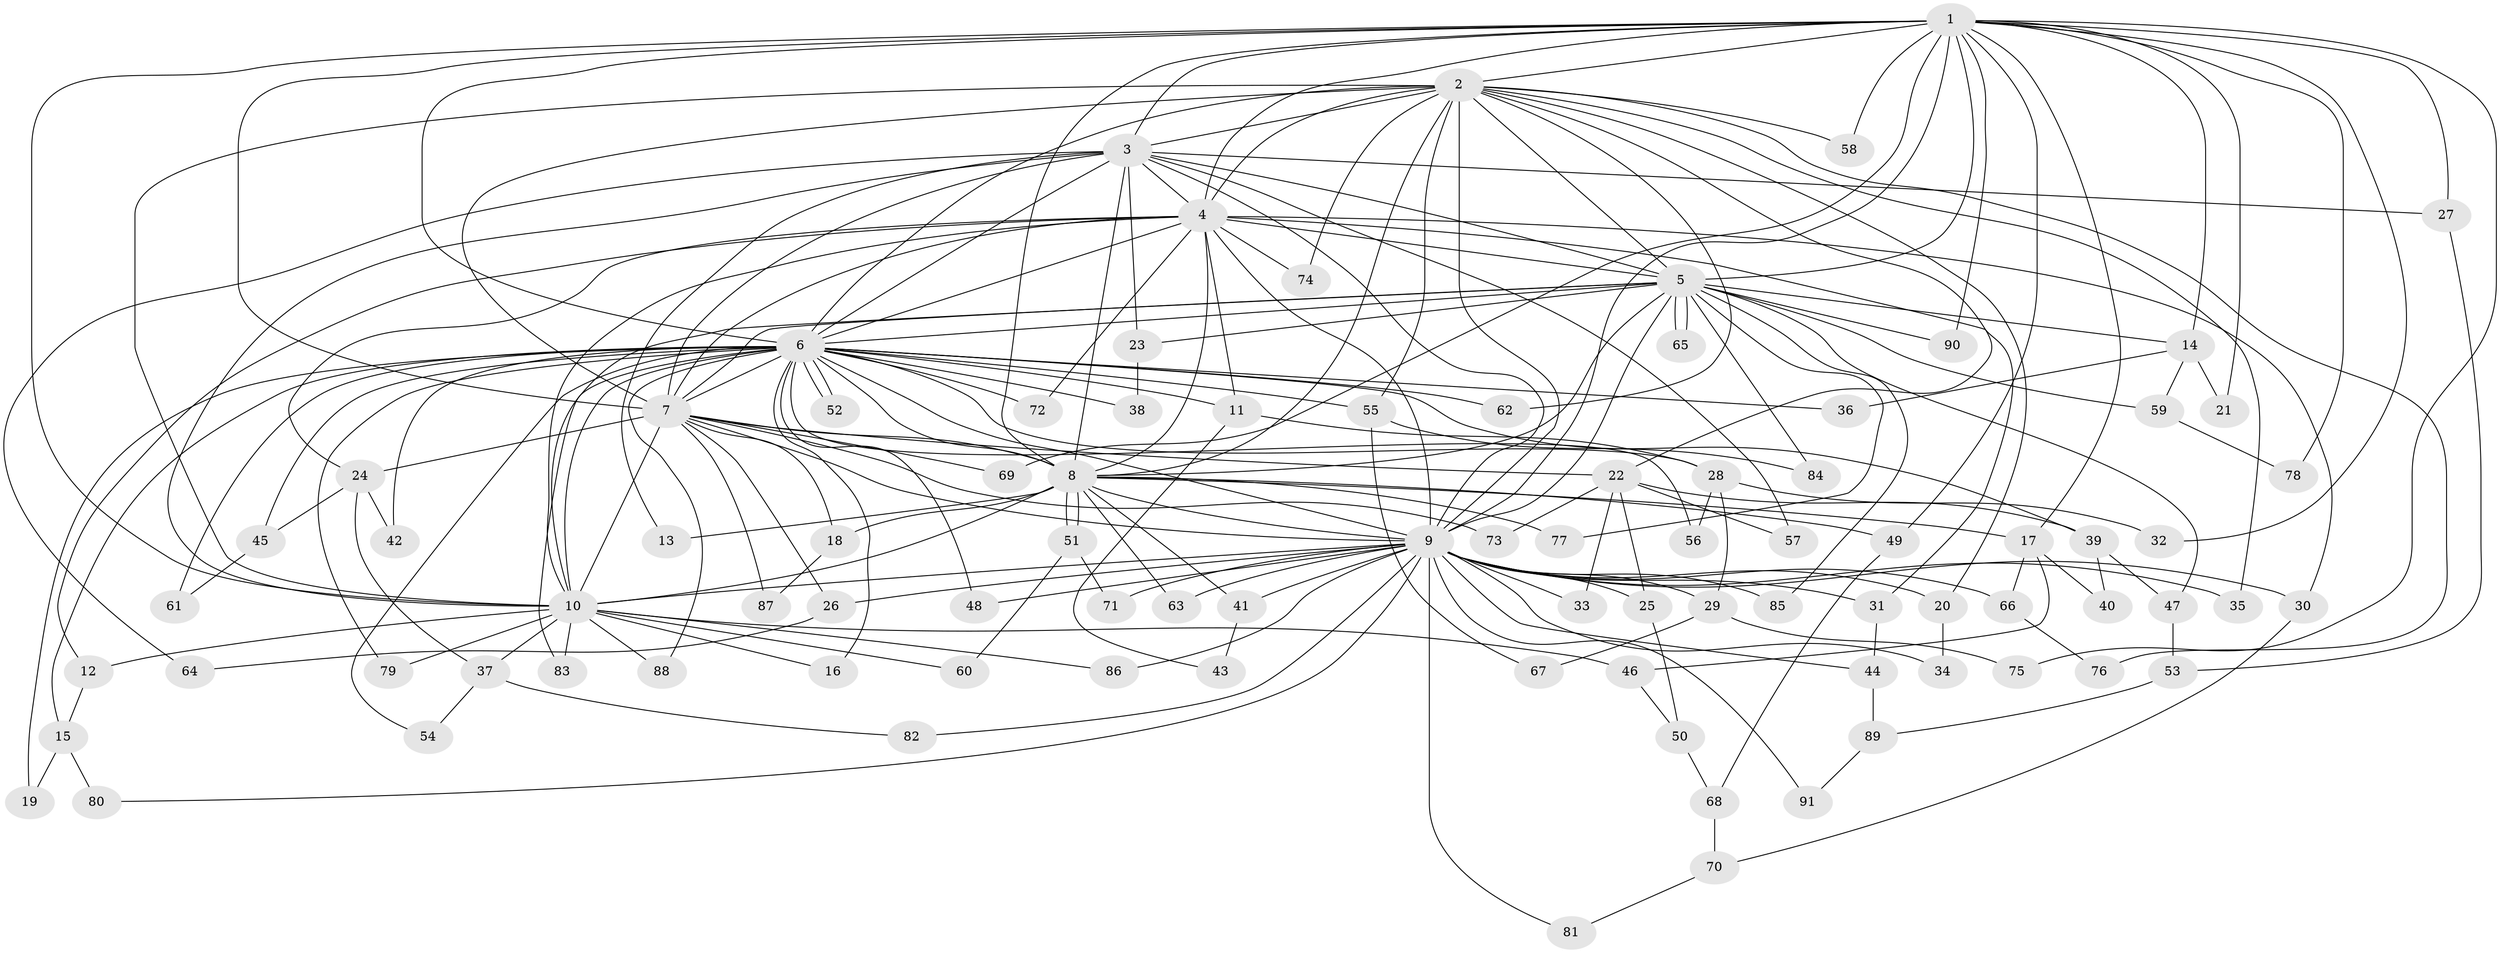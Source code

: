 // Generated by graph-tools (version 1.1) at 2025/49/03/09/25 03:49:38]
// undirected, 91 vertices, 207 edges
graph export_dot {
graph [start="1"]
  node [color=gray90,style=filled];
  1;
  2;
  3;
  4;
  5;
  6;
  7;
  8;
  9;
  10;
  11;
  12;
  13;
  14;
  15;
  16;
  17;
  18;
  19;
  20;
  21;
  22;
  23;
  24;
  25;
  26;
  27;
  28;
  29;
  30;
  31;
  32;
  33;
  34;
  35;
  36;
  37;
  38;
  39;
  40;
  41;
  42;
  43;
  44;
  45;
  46;
  47;
  48;
  49;
  50;
  51;
  52;
  53;
  54;
  55;
  56;
  57;
  58;
  59;
  60;
  61;
  62;
  63;
  64;
  65;
  66;
  67;
  68;
  69;
  70;
  71;
  72;
  73;
  74;
  75;
  76;
  77;
  78;
  79;
  80;
  81;
  82;
  83;
  84;
  85;
  86;
  87;
  88;
  89;
  90;
  91;
  1 -- 2;
  1 -- 3;
  1 -- 4;
  1 -- 5;
  1 -- 6;
  1 -- 7;
  1 -- 8;
  1 -- 9;
  1 -- 10;
  1 -- 14;
  1 -- 17;
  1 -- 21;
  1 -- 27;
  1 -- 32;
  1 -- 49;
  1 -- 58;
  1 -- 69;
  1 -- 75;
  1 -- 78;
  1 -- 90;
  2 -- 3;
  2 -- 4;
  2 -- 5;
  2 -- 6;
  2 -- 7;
  2 -- 8;
  2 -- 9;
  2 -- 10;
  2 -- 20;
  2 -- 22;
  2 -- 35;
  2 -- 55;
  2 -- 58;
  2 -- 62;
  2 -- 74;
  2 -- 76;
  3 -- 4;
  3 -- 5;
  3 -- 6;
  3 -- 7;
  3 -- 8;
  3 -- 9;
  3 -- 10;
  3 -- 13;
  3 -- 23;
  3 -- 27;
  3 -- 57;
  3 -- 64;
  4 -- 5;
  4 -- 6;
  4 -- 7;
  4 -- 8;
  4 -- 9;
  4 -- 10;
  4 -- 11;
  4 -- 12;
  4 -- 24;
  4 -- 30;
  4 -- 31;
  4 -- 72;
  4 -- 74;
  5 -- 6;
  5 -- 7;
  5 -- 8;
  5 -- 9;
  5 -- 10;
  5 -- 14;
  5 -- 23;
  5 -- 47;
  5 -- 59;
  5 -- 65;
  5 -- 65;
  5 -- 77;
  5 -- 84;
  5 -- 85;
  5 -- 90;
  6 -- 7;
  6 -- 8;
  6 -- 9;
  6 -- 10;
  6 -- 11;
  6 -- 15;
  6 -- 16;
  6 -- 19;
  6 -- 28;
  6 -- 36;
  6 -- 38;
  6 -- 39;
  6 -- 42;
  6 -- 45;
  6 -- 48;
  6 -- 52;
  6 -- 52;
  6 -- 54;
  6 -- 55;
  6 -- 56;
  6 -- 61;
  6 -- 62;
  6 -- 72;
  6 -- 79;
  6 -- 83;
  6 -- 88;
  7 -- 8;
  7 -- 9;
  7 -- 10;
  7 -- 18;
  7 -- 22;
  7 -- 24;
  7 -- 26;
  7 -- 69;
  7 -- 73;
  7 -- 87;
  8 -- 9;
  8 -- 10;
  8 -- 13;
  8 -- 17;
  8 -- 18;
  8 -- 41;
  8 -- 49;
  8 -- 51;
  8 -- 51;
  8 -- 63;
  8 -- 77;
  9 -- 10;
  9 -- 20;
  9 -- 25;
  9 -- 26;
  9 -- 29;
  9 -- 30;
  9 -- 31;
  9 -- 33;
  9 -- 34;
  9 -- 35;
  9 -- 41;
  9 -- 44;
  9 -- 48;
  9 -- 63;
  9 -- 66;
  9 -- 71;
  9 -- 80;
  9 -- 81;
  9 -- 82;
  9 -- 85;
  9 -- 86;
  9 -- 91;
  10 -- 12;
  10 -- 16;
  10 -- 37;
  10 -- 46;
  10 -- 60;
  10 -- 79;
  10 -- 83;
  10 -- 86;
  10 -- 88;
  11 -- 28;
  11 -- 43;
  12 -- 15;
  14 -- 21;
  14 -- 36;
  14 -- 59;
  15 -- 19;
  15 -- 80;
  17 -- 40;
  17 -- 46;
  17 -- 66;
  18 -- 87;
  20 -- 34;
  22 -- 25;
  22 -- 33;
  22 -- 39;
  22 -- 57;
  22 -- 73;
  23 -- 38;
  24 -- 37;
  24 -- 42;
  24 -- 45;
  25 -- 50;
  26 -- 64;
  27 -- 53;
  28 -- 29;
  28 -- 32;
  28 -- 56;
  29 -- 67;
  29 -- 75;
  30 -- 70;
  31 -- 44;
  37 -- 54;
  37 -- 82;
  39 -- 40;
  39 -- 47;
  41 -- 43;
  44 -- 89;
  45 -- 61;
  46 -- 50;
  47 -- 53;
  49 -- 68;
  50 -- 68;
  51 -- 60;
  51 -- 71;
  53 -- 89;
  55 -- 67;
  55 -- 84;
  59 -- 78;
  66 -- 76;
  68 -- 70;
  70 -- 81;
  89 -- 91;
}
